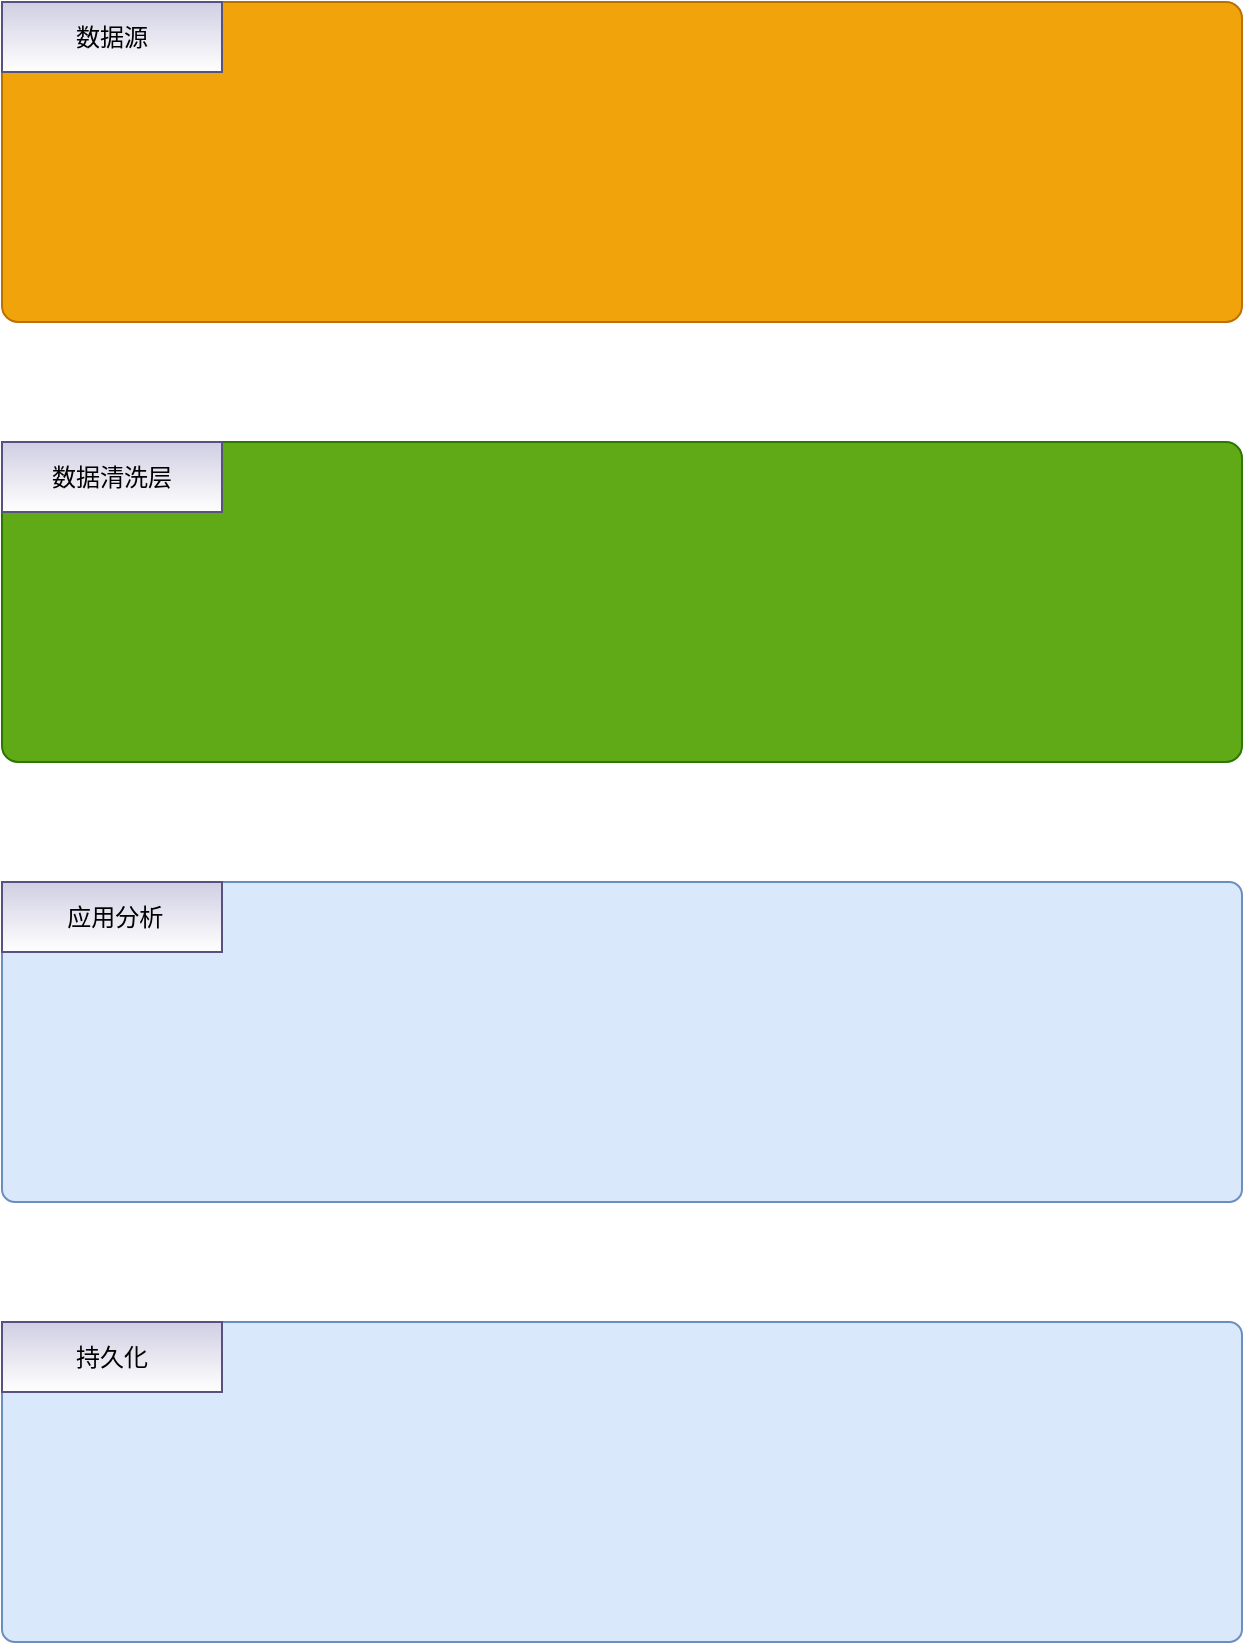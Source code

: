 <mxfile version="14.4.2" type="github">
  <diagram id="zrNYxfTNKG2aWoxfnzqP" name="Page-1">
    <mxGraphModel dx="1298" dy="742" grid="1" gridSize="10" guides="1" tooltips="1" connect="1" arrows="1" fold="1" page="1" pageScale="1" pageWidth="827" pageHeight="1169" math="0" shadow="0">
      <root>
        <mxCell id="0" />
        <mxCell id="1" parent="0" />
        <mxCell id="YqIz4m2kfG05YHZkA2tR-7" value="" style="rounded=1;whiteSpace=wrap;html=1;fillColor=#dae8fc;strokeColor=#6c8ebf;arcSize=4;" vertex="1" parent="1">
          <mxGeometry x="120" y="1210" width="620" height="160" as="geometry" />
        </mxCell>
        <mxCell id="YqIz4m2kfG05YHZkA2tR-8" value="" style="rounded=1;whiteSpace=wrap;html=1;" vertex="1" parent="1">
          <mxGeometry x="350" y="846" width="120" height="60" as="geometry" />
        </mxCell>
        <mxCell id="YqIz4m2kfG05YHZkA2tR-9" value="" style="rounded=1;whiteSpace=wrap;html=1;fillColor=#60a917;strokeColor=#2D7600;arcSize=5;fontColor=#ffffff;" vertex="1" parent="1">
          <mxGeometry x="120" y="770" width="620" height="160" as="geometry" />
        </mxCell>
        <mxCell id="YqIz4m2kfG05YHZkA2tR-10" value="" style="rounded=1;whiteSpace=wrap;html=1;fillColor=#f0a30a;strokeColor=#BD7000;arcSize=5;fontColor=#ffffff;" vertex="1" parent="1">
          <mxGeometry x="120" y="550" width="620" height="160" as="geometry" />
        </mxCell>
        <mxCell id="YqIz4m2kfG05YHZkA2tR-14" value="数据源" style="rounded=1;whiteSpace=wrap;html=1;fillColor=#d0cee2;strokeColor=#56517e;arcSize=0;gradientColor=#ffffff;" vertex="1" parent="1">
          <mxGeometry x="120" y="550" width="110" height="35" as="geometry" />
        </mxCell>
        <mxCell id="YqIz4m2kfG05YHZkA2tR-15" value="数据清洗层" style="rounded=1;whiteSpace=wrap;html=1;fillColor=#d0cee2;strokeColor=#56517e;arcSize=0;gradientColor=#ffffff;" vertex="1" parent="1">
          <mxGeometry x="120" y="770" width="110" height="35" as="geometry" />
        </mxCell>
        <mxCell id="YqIz4m2kfG05YHZkA2tR-16" value="持久化" style="rounded=1;whiteSpace=wrap;html=1;fillColor=#d0cee2;strokeColor=#56517e;arcSize=0;gradientColor=#ffffff;" vertex="1" parent="1">
          <mxGeometry x="120" y="1210" width="110" height="35" as="geometry" />
        </mxCell>
        <mxCell id="YqIz4m2kfG05YHZkA2tR-17" value="" style="rounded=1;whiteSpace=wrap;html=1;fillColor=#dae8fc;strokeColor=#6c8ebf;arcSize=4;" vertex="1" parent="1">
          <mxGeometry x="120" y="990" width="620" height="160" as="geometry" />
        </mxCell>
        <mxCell id="YqIz4m2kfG05YHZkA2tR-18" value="&amp;nbsp;应用分析" style="rounded=1;whiteSpace=wrap;html=1;fillColor=#d0cee2;strokeColor=#56517e;arcSize=0;gradientColor=#ffffff;" vertex="1" parent="1">
          <mxGeometry x="120" y="990" width="110" height="35" as="geometry" />
        </mxCell>
      </root>
    </mxGraphModel>
  </diagram>
</mxfile>
